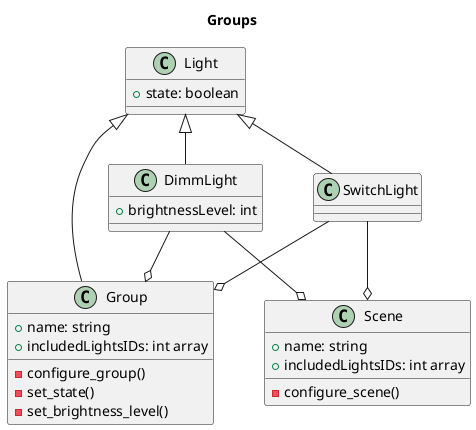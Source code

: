 @startuml

' Settings
' ============================

' use +,#,- instead of icons
'skinparam classAttributeIconSize 0

' horizontal distance in px
skinparam nodesep 50 

' vertical distance in px
skinparam ranksep 50

' use only straight lines (ortho/polyline)
'skinparam linetype ortho

' title
title Groups



' Classes
' ============================
class Light{
+ state: boolean
}

class SwitchLight{
}

class DimmLight{
+ brightnessLevel: int
}

class Group{
+ name: string
+ includedLightsIDs: int array
-configure_group()
-set_state()
-set_brightness_level()
}

class Scene{
+ name: string
+ includedLightsIDs: int array
- configure_scene()
}


' Relations
' ============================
Light <|-down- SwitchLight
Light <|-down- DimmLight
Light <|-down- Group
SwitchLight -down-o Group
DimmLight -down-o Group
SwitchLight -down-o Scene
DimmLight -down-o Scene

@enduml